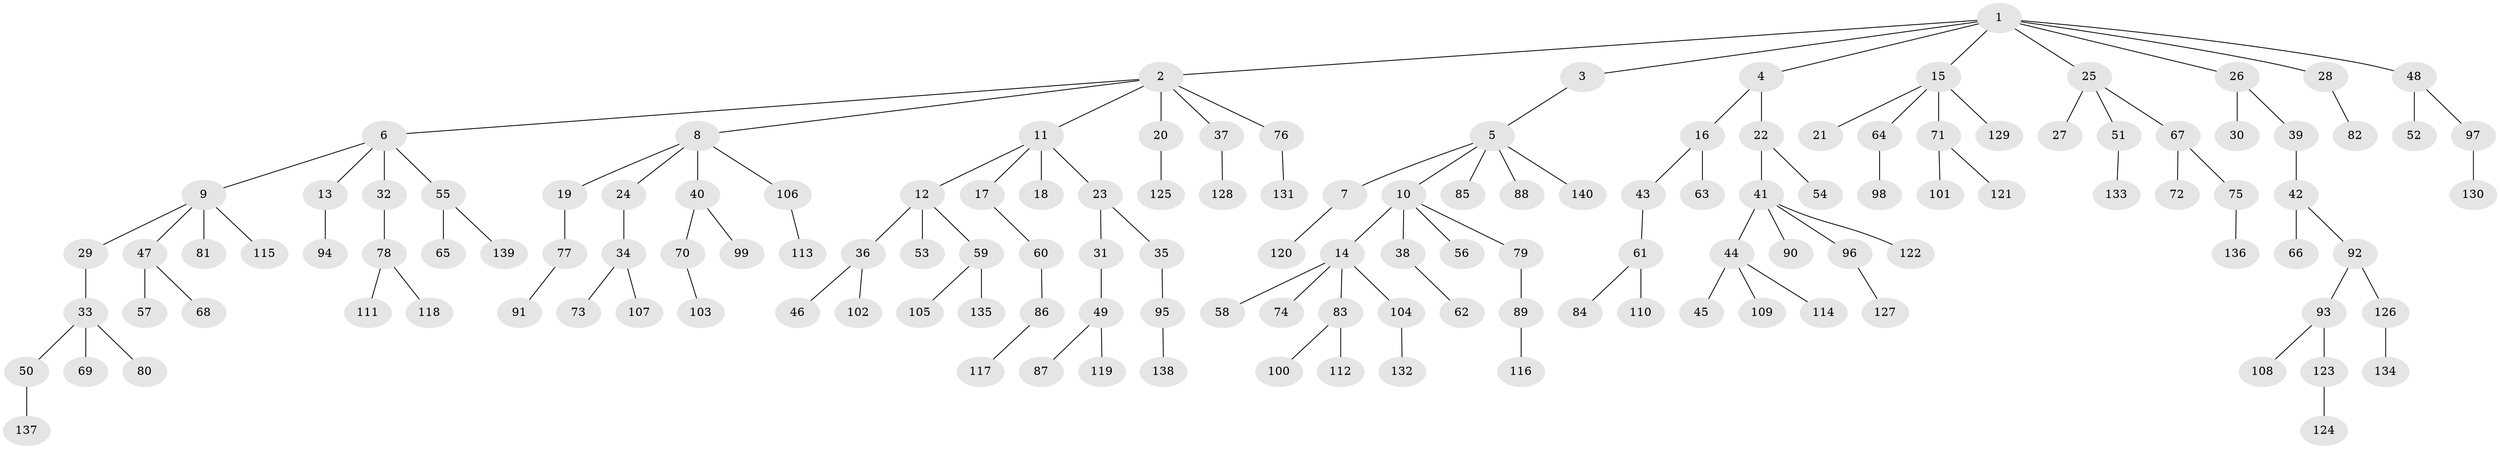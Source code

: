 // Generated by graph-tools (version 1.1) at 2025/36/03/09/25 02:36:36]
// undirected, 140 vertices, 139 edges
graph export_dot {
graph [start="1"]
  node [color=gray90,style=filled];
  1;
  2;
  3;
  4;
  5;
  6;
  7;
  8;
  9;
  10;
  11;
  12;
  13;
  14;
  15;
  16;
  17;
  18;
  19;
  20;
  21;
  22;
  23;
  24;
  25;
  26;
  27;
  28;
  29;
  30;
  31;
  32;
  33;
  34;
  35;
  36;
  37;
  38;
  39;
  40;
  41;
  42;
  43;
  44;
  45;
  46;
  47;
  48;
  49;
  50;
  51;
  52;
  53;
  54;
  55;
  56;
  57;
  58;
  59;
  60;
  61;
  62;
  63;
  64;
  65;
  66;
  67;
  68;
  69;
  70;
  71;
  72;
  73;
  74;
  75;
  76;
  77;
  78;
  79;
  80;
  81;
  82;
  83;
  84;
  85;
  86;
  87;
  88;
  89;
  90;
  91;
  92;
  93;
  94;
  95;
  96;
  97;
  98;
  99;
  100;
  101;
  102;
  103;
  104;
  105;
  106;
  107;
  108;
  109;
  110;
  111;
  112;
  113;
  114;
  115;
  116;
  117;
  118;
  119;
  120;
  121;
  122;
  123;
  124;
  125;
  126;
  127;
  128;
  129;
  130;
  131;
  132;
  133;
  134;
  135;
  136;
  137;
  138;
  139;
  140;
  1 -- 2;
  1 -- 3;
  1 -- 4;
  1 -- 15;
  1 -- 25;
  1 -- 26;
  1 -- 28;
  1 -- 48;
  2 -- 6;
  2 -- 8;
  2 -- 11;
  2 -- 20;
  2 -- 37;
  2 -- 76;
  3 -- 5;
  4 -- 16;
  4 -- 22;
  5 -- 7;
  5 -- 10;
  5 -- 85;
  5 -- 88;
  5 -- 140;
  6 -- 9;
  6 -- 13;
  6 -- 32;
  6 -- 55;
  7 -- 120;
  8 -- 19;
  8 -- 24;
  8 -- 40;
  8 -- 106;
  9 -- 29;
  9 -- 47;
  9 -- 81;
  9 -- 115;
  10 -- 14;
  10 -- 38;
  10 -- 56;
  10 -- 79;
  11 -- 12;
  11 -- 17;
  11 -- 18;
  11 -- 23;
  12 -- 36;
  12 -- 53;
  12 -- 59;
  13 -- 94;
  14 -- 58;
  14 -- 74;
  14 -- 83;
  14 -- 104;
  15 -- 21;
  15 -- 64;
  15 -- 71;
  15 -- 129;
  16 -- 43;
  16 -- 63;
  17 -- 60;
  19 -- 77;
  20 -- 125;
  22 -- 41;
  22 -- 54;
  23 -- 31;
  23 -- 35;
  24 -- 34;
  25 -- 27;
  25 -- 51;
  25 -- 67;
  26 -- 30;
  26 -- 39;
  28 -- 82;
  29 -- 33;
  31 -- 49;
  32 -- 78;
  33 -- 50;
  33 -- 69;
  33 -- 80;
  34 -- 73;
  34 -- 107;
  35 -- 95;
  36 -- 46;
  36 -- 102;
  37 -- 128;
  38 -- 62;
  39 -- 42;
  40 -- 70;
  40 -- 99;
  41 -- 44;
  41 -- 90;
  41 -- 96;
  41 -- 122;
  42 -- 66;
  42 -- 92;
  43 -- 61;
  44 -- 45;
  44 -- 109;
  44 -- 114;
  47 -- 57;
  47 -- 68;
  48 -- 52;
  48 -- 97;
  49 -- 87;
  49 -- 119;
  50 -- 137;
  51 -- 133;
  55 -- 65;
  55 -- 139;
  59 -- 105;
  59 -- 135;
  60 -- 86;
  61 -- 84;
  61 -- 110;
  64 -- 98;
  67 -- 72;
  67 -- 75;
  70 -- 103;
  71 -- 101;
  71 -- 121;
  75 -- 136;
  76 -- 131;
  77 -- 91;
  78 -- 111;
  78 -- 118;
  79 -- 89;
  83 -- 100;
  83 -- 112;
  86 -- 117;
  89 -- 116;
  92 -- 93;
  92 -- 126;
  93 -- 108;
  93 -- 123;
  95 -- 138;
  96 -- 127;
  97 -- 130;
  104 -- 132;
  106 -- 113;
  123 -- 124;
  126 -- 134;
}
